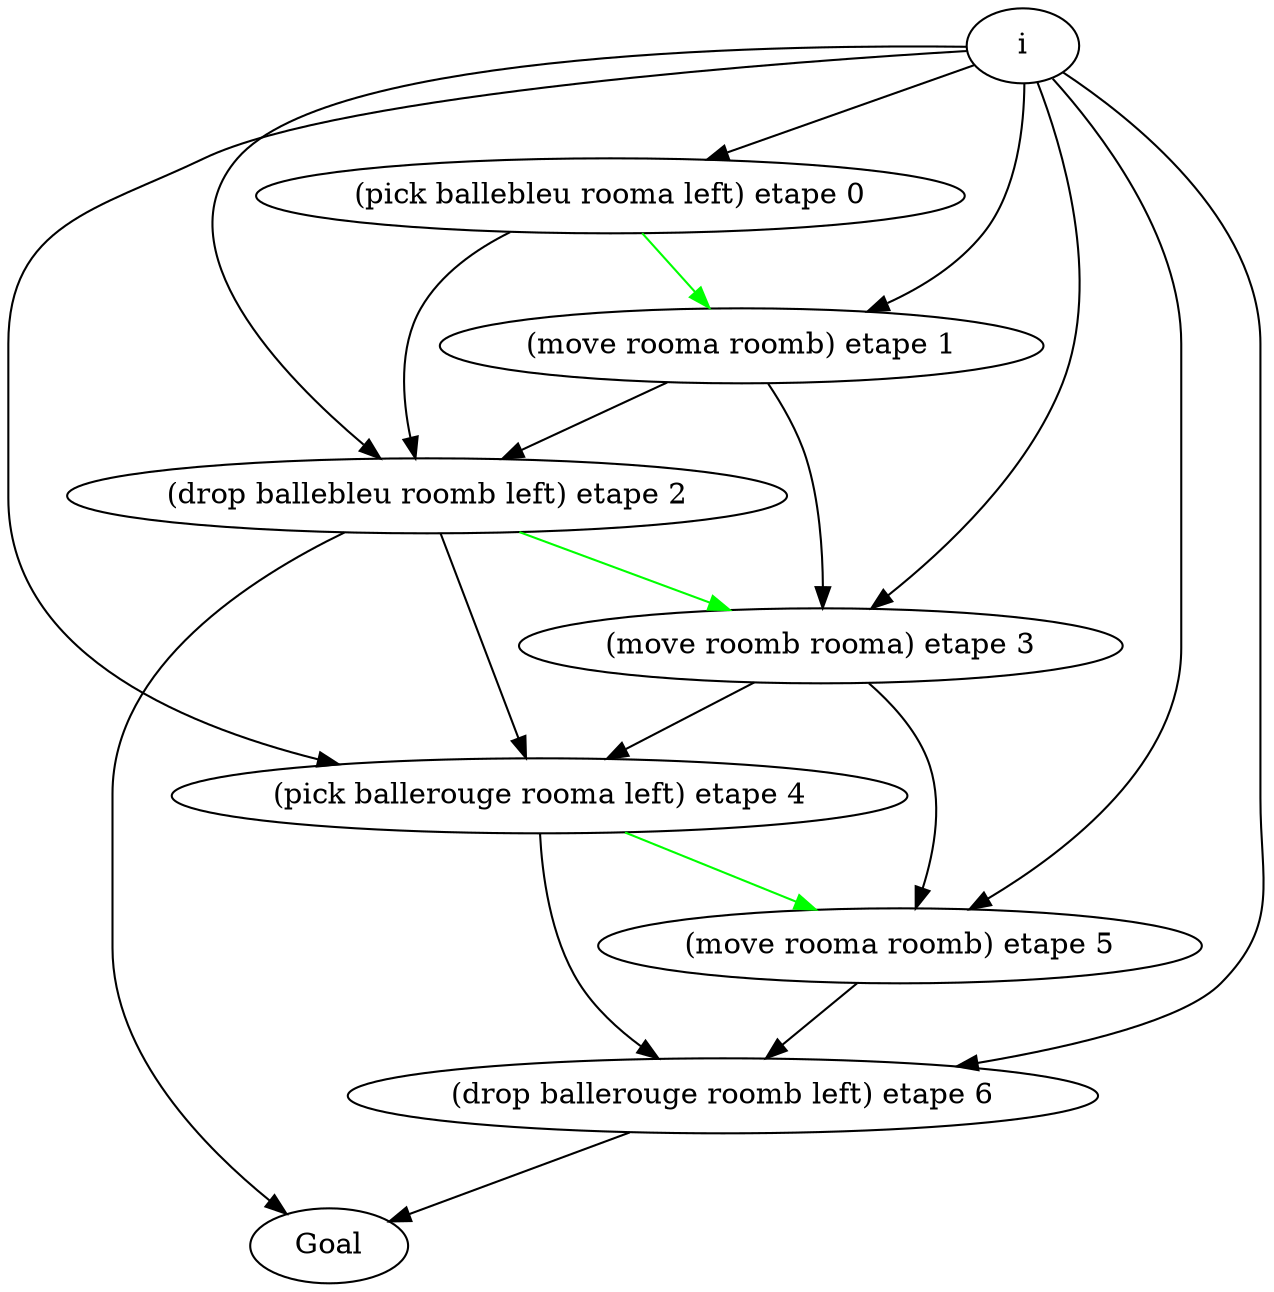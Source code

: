 digraph D { 
"(pick ballebleu rooma left) etape 0" -> "(drop ballebleu roomb left) etape 2";
"(move rooma roomb) etape 1" -> "(drop ballebleu roomb left) etape 2";
"(move rooma roomb) etape 1" -> "(move roomb rooma) etape 3";
"(drop ballebleu roomb left) etape 2" -> "(pick ballerouge rooma left) etape 4";
"(drop ballebleu roomb left) etape 2" -> " Goal ";
"(move roomb rooma) etape 3" -> "(pick ballerouge rooma left) etape 4";
"(move roomb rooma) etape 3" -> "(move rooma roomb) etape 5";
"(pick ballerouge rooma left) etape 4" -> "(drop ballerouge roomb left) etape 6";
"(move rooma roomb) etape 5" -> "(drop ballerouge roomb left) etape 6";
"(drop ballerouge roomb left) etape 6" -> " Goal ";
" i " -> "(pick ballebleu rooma left) etape 0";
" i " -> "(move rooma roomb) etape 1";
" i " -> "(drop ballebleu roomb left) etape 2";
" i " -> "(move roomb rooma) etape 3";
" i " -> "(pick ballerouge rooma left) etape 4";
" i " -> "(move rooma roomb) etape 5";
" i " -> "(drop ballerouge roomb left) etape 6";
edge [color=green];
"(pick ballebleu rooma left) etape 0" -> "(move rooma roomb) etape 1";
"(drop ballebleu roomb left) etape 2" -> "(move roomb rooma) etape 3";
"(pick ballerouge rooma left) etape 4" -> "(move rooma roomb) etape 5";
} 